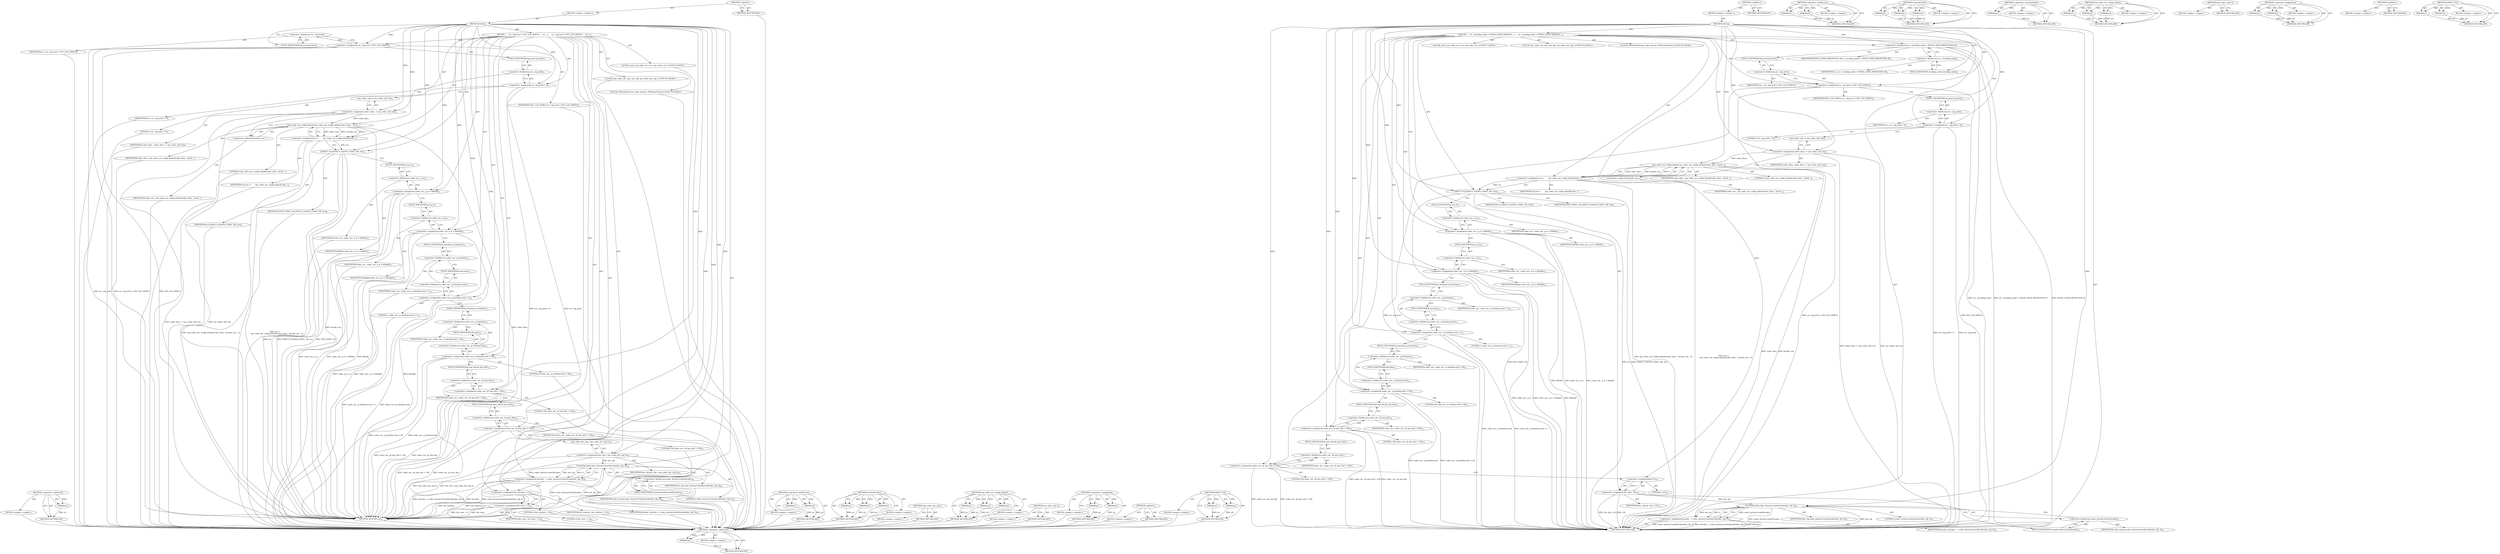 digraph "EXPECT_EQ" {
vulnerable_129 [label=<(METHOD,&lt;operator&gt;.addressOf)>];
vulnerable_130 [label=<(PARAM,p1)>];
vulnerable_131 [label=<(BLOCK,&lt;empty&gt;,&lt;empty&gt;)>];
vulnerable_132 [label=<(METHOD_RETURN,ANY)>];
vulnerable_6 [label=<(METHOD,&lt;global&gt;)<SUB>1</SUB>>];
vulnerable_7 [label=<(BLOCK,&lt;empty&gt;,&lt;empty&gt;)<SUB>1</SUB>>];
vulnerable_8 [label=<(METHOD,SetUp)<SUB>1</SUB>>];
vulnerable_9 [label=<(BLOCK,{
    svc_.encoding_mode = INTER_LAYER_PREDICTI...,{
    svc_.encoding_mode = INTER_LAYER_PREDICTI...)<SUB>1</SUB>>];
vulnerable_10 [label=<(&lt;operator&gt;.assignment,svc_.encoding_mode = INTER_LAYER_PREDICTION_IP)<SUB>2</SUB>>];
vulnerable_11 [label=<(&lt;operator&gt;.fieldAccess,svc_.encoding_mode)<SUB>2</SUB>>];
vulnerable_12 [label=<(IDENTIFIER,svc_,svc_.encoding_mode = INTER_LAYER_PREDICTION_IP)<SUB>2</SUB>>];
vulnerable_13 [label=<(FIELD_IDENTIFIER,encoding_mode,encoding_mode)<SUB>2</SUB>>];
vulnerable_14 [label=<(IDENTIFIER,INTER_LAYER_PREDICTION_IP,svc_.encoding_mode = INTER_LAYER_PREDICTION_IP)<SUB>2</SUB>>];
vulnerable_15 [label=<(&lt;operator&gt;.assignment,svc_.log_level = SVC_LOG_DEBUG)<SUB>3</SUB>>];
vulnerable_16 [label=<(&lt;operator&gt;.fieldAccess,svc_.log_level)<SUB>3</SUB>>];
vulnerable_17 [label=<(IDENTIFIER,svc_,svc_.log_level = SVC_LOG_DEBUG)<SUB>3</SUB>>];
vulnerable_18 [label=<(FIELD_IDENTIFIER,log_level,log_level)<SUB>3</SUB>>];
vulnerable_19 [label=<(IDENTIFIER,SVC_LOG_DEBUG,svc_.log_level = SVC_LOG_DEBUG)<SUB>3</SUB>>];
vulnerable_20 [label=<(&lt;operator&gt;.assignment,svc_.log_print = 0)<SUB>4</SUB>>];
vulnerable_21 [label=<(&lt;operator&gt;.fieldAccess,svc_.log_print)<SUB>4</SUB>>];
vulnerable_22 [label=<(IDENTIFIER,svc_,svc_.log_print = 0)<SUB>4</SUB>>];
vulnerable_23 [label=<(FIELD_IDENTIFIER,log_print,log_print)<SUB>4</SUB>>];
vulnerable_24 [label=<(LITERAL,0,svc_.log_print = 0)<SUB>4</SUB>>];
vulnerable_25 [label=<(&lt;operator&gt;.assignment,codec_iface_ = vpx_codec_vp9_cx())<SUB>6</SUB>>];
vulnerable_26 [label=<(IDENTIFIER,codec_iface_,codec_iface_ = vpx_codec_vp9_cx())<SUB>6</SUB>>];
vulnerable_27 [label=<(vpx_codec_vp9_cx,vpx_codec_vp9_cx())<SUB>6</SUB>>];
vulnerable_28 [label="<(LOCAL,const vpx_codec_err_t res: vpx_codec_err_t)<SUB>7</SUB>>"];
vulnerable_29 [label=<(&lt;operator&gt;.assignment,res =
        vpx_codec_enc_config_default(code...)<SUB>7</SUB>>];
vulnerable_30 [label=<(IDENTIFIER,res,res =
        vpx_codec_enc_config_default(code...)<SUB>7</SUB>>];
vulnerable_31 [label=<(vpx_codec_enc_config_default,vpx_codec_enc_config_default(codec_iface_, &amp;cod...)<SUB>8</SUB>>];
vulnerable_32 [label=<(IDENTIFIER,codec_iface_,vpx_codec_enc_config_default(codec_iface_, &amp;cod...)<SUB>8</SUB>>];
vulnerable_33 [label=<(&lt;operator&gt;.addressOf,&amp;codec_enc_)<SUB>8</SUB>>];
vulnerable_34 [label=<(IDENTIFIER,codec_enc_,vpx_codec_enc_config_default(codec_iface_, &amp;cod...)<SUB>8</SUB>>];
vulnerable_35 [label=<(LITERAL,0,vpx_codec_enc_config_default(codec_iface_, &amp;cod...)<SUB>8</SUB>>];
vulnerable_36 [label=<(EXPECT_EQ,EXPECT_EQ(VPX_CODEC_OK, res))<SUB>9</SUB>>];
vulnerable_37 [label=<(IDENTIFIER,VPX_CODEC_OK,EXPECT_EQ(VPX_CODEC_OK, res))<SUB>9</SUB>>];
vulnerable_38 [label=<(IDENTIFIER,res,EXPECT_EQ(VPX_CODEC_OK, res))<SUB>9</SUB>>];
vulnerable_39 [label=<(&lt;operator&gt;.assignment,codec_enc_.g_w = kWidth)<SUB>11</SUB>>];
vulnerable_40 [label=<(&lt;operator&gt;.fieldAccess,codec_enc_.g_w)<SUB>11</SUB>>];
vulnerable_41 [label=<(IDENTIFIER,codec_enc_,codec_enc_.g_w = kWidth)<SUB>11</SUB>>];
vulnerable_42 [label=<(FIELD_IDENTIFIER,g_w,g_w)<SUB>11</SUB>>];
vulnerable_43 [label=<(IDENTIFIER,kWidth,codec_enc_.g_w = kWidth)<SUB>11</SUB>>];
vulnerable_44 [label=<(&lt;operator&gt;.assignment,codec_enc_.g_h = kHeight)<SUB>12</SUB>>];
vulnerable_45 [label=<(&lt;operator&gt;.fieldAccess,codec_enc_.g_h)<SUB>12</SUB>>];
vulnerable_46 [label=<(IDENTIFIER,codec_enc_,codec_enc_.g_h = kHeight)<SUB>12</SUB>>];
vulnerable_47 [label=<(FIELD_IDENTIFIER,g_h,g_h)<SUB>12</SUB>>];
vulnerable_48 [label=<(IDENTIFIER,kHeight,codec_enc_.g_h = kHeight)<SUB>12</SUB>>];
vulnerable_49 [label=<(&lt;operator&gt;.assignment,codec_enc_.g_timebase.num = 1)<SUB>13</SUB>>];
vulnerable_50 [label=<(&lt;operator&gt;.fieldAccess,codec_enc_.g_timebase.num)<SUB>13</SUB>>];
vulnerable_51 [label=<(&lt;operator&gt;.fieldAccess,codec_enc_.g_timebase)<SUB>13</SUB>>];
vulnerable_52 [label=<(IDENTIFIER,codec_enc_,codec_enc_.g_timebase.num = 1)<SUB>13</SUB>>];
vulnerable_53 [label=<(FIELD_IDENTIFIER,g_timebase,g_timebase)<SUB>13</SUB>>];
vulnerable_54 [label=<(FIELD_IDENTIFIER,num,num)<SUB>13</SUB>>];
vulnerable_55 [label=<(LITERAL,1,codec_enc_.g_timebase.num = 1)<SUB>13</SUB>>];
vulnerable_56 [label=<(&lt;operator&gt;.assignment,codec_enc_.g_timebase.den = 60)<SUB>14</SUB>>];
vulnerable_57 [label=<(&lt;operator&gt;.fieldAccess,codec_enc_.g_timebase.den)<SUB>14</SUB>>];
vulnerable_58 [label=<(&lt;operator&gt;.fieldAccess,codec_enc_.g_timebase)<SUB>14</SUB>>];
vulnerable_59 [label=<(IDENTIFIER,codec_enc_,codec_enc_.g_timebase.den = 60)<SUB>14</SUB>>];
vulnerable_60 [label=<(FIELD_IDENTIFIER,g_timebase,g_timebase)<SUB>14</SUB>>];
vulnerable_61 [label=<(FIELD_IDENTIFIER,den,den)<SUB>14</SUB>>];
vulnerable_62 [label=<(LITERAL,60,codec_enc_.g_timebase.den = 60)<SUB>14</SUB>>];
vulnerable_63 [label=<(&lt;operator&gt;.assignment,codec_enc_.kf_min_dist = 100)<SUB>16</SUB>>];
vulnerable_64 [label=<(&lt;operator&gt;.fieldAccess,codec_enc_.kf_min_dist)<SUB>16</SUB>>];
vulnerable_65 [label=<(IDENTIFIER,codec_enc_,codec_enc_.kf_min_dist = 100)<SUB>16</SUB>>];
vulnerable_66 [label=<(FIELD_IDENTIFIER,kf_min_dist,kf_min_dist)<SUB>16</SUB>>];
vulnerable_67 [label=<(LITERAL,100,codec_enc_.kf_min_dist = 100)<SUB>16</SUB>>];
vulnerable_68 [label=<(&lt;operator&gt;.assignment,codec_enc_.kf_max_dist = 100)<SUB>17</SUB>>];
vulnerable_69 [label=<(&lt;operator&gt;.fieldAccess,codec_enc_.kf_max_dist)<SUB>17</SUB>>];
vulnerable_70 [label=<(IDENTIFIER,codec_enc_,codec_enc_.kf_max_dist = 100)<SUB>17</SUB>>];
vulnerable_71 [label=<(FIELD_IDENTIFIER,kf_max_dist,kf_max_dist)<SUB>17</SUB>>];
vulnerable_72 [label=<(LITERAL,100,codec_enc_.kf_max_dist = 100)<SUB>17</SUB>>];
vulnerable_73 [label="<(LOCAL,vpx_codec_dec_cfg_t dec_cfg: vpx_codec_dec_cfg_t)<SUB>19</SUB>>"];
vulnerable_74 [label=<(&lt;operator&gt;.assignment,dec_cfg = {0})<SUB>19</SUB>>];
vulnerable_75 [label=<(IDENTIFIER,dec_cfg,dec_cfg = {0})<SUB>19</SUB>>];
vulnerable_76 [label=<(&lt;operator&gt;.arrayInitializer,{0})<SUB>19</SUB>>];
vulnerable_77 [label=<(LITERAL,0,{0})<SUB>19</SUB>>];
vulnerable_78 [label="<(LOCAL,VP9CodecFactory codec_factory: VP9CodecFactory)<SUB>20</SUB>>"];
vulnerable_79 [label=<(&lt;operator&gt;.assignment,decoder_ = codec_factory.CreateDecoder(dec_cfg, 0))<SUB>21</SUB>>];
vulnerable_80 [label=<(IDENTIFIER,decoder_,decoder_ = codec_factory.CreateDecoder(dec_cfg, 0))<SUB>21</SUB>>];
vulnerable_81 [label=<(CreateDecoder,codec_factory.CreateDecoder(dec_cfg, 0))<SUB>21</SUB>>];
vulnerable_82 [label=<(&lt;operator&gt;.fieldAccess,codec_factory.CreateDecoder)<SUB>21</SUB>>];
vulnerable_83 [label=<(IDENTIFIER,codec_factory,codec_factory.CreateDecoder(dec_cfg, 0))<SUB>21</SUB>>];
vulnerable_84 [label=<(FIELD_IDENTIFIER,CreateDecoder,CreateDecoder)<SUB>21</SUB>>];
vulnerable_85 [label=<(IDENTIFIER,dec_cfg,codec_factory.CreateDecoder(dec_cfg, 0))<SUB>21</SUB>>];
vulnerable_86 [label=<(LITERAL,0,codec_factory.CreateDecoder(dec_cfg, 0))<SUB>21</SUB>>];
vulnerable_87 [label=<(METHOD_RETURN,void)<SUB>1</SUB>>];
vulnerable_89 [label=<(METHOD_RETURN,ANY)<SUB>1</SUB>>];
vulnerable_115 [label=<(METHOD,&lt;operator&gt;.fieldAccess)>];
vulnerable_116 [label=<(PARAM,p1)>];
vulnerable_117 [label=<(PARAM,p2)>];
vulnerable_118 [label=<(BLOCK,&lt;empty&gt;,&lt;empty&gt;)>];
vulnerable_119 [label=<(METHOD_RETURN,ANY)>];
vulnerable_142 [label=<(METHOD,CreateDecoder)>];
vulnerable_143 [label=<(PARAM,p1)>];
vulnerable_144 [label=<(PARAM,p2)>];
vulnerable_145 [label=<(PARAM,p3)>];
vulnerable_146 [label=<(BLOCK,&lt;empty&gt;,&lt;empty&gt;)>];
vulnerable_147 [label=<(METHOD_RETURN,ANY)>];
vulnerable_138 [label=<(METHOD,&lt;operator&gt;.arrayInitializer)>];
vulnerable_139 [label=<(PARAM,p1)>];
vulnerable_140 [label=<(BLOCK,&lt;empty&gt;,&lt;empty&gt;)>];
vulnerable_141 [label=<(METHOD_RETURN,ANY)>];
vulnerable_123 [label=<(METHOD,vpx_codec_enc_config_default)>];
vulnerable_124 [label=<(PARAM,p1)>];
vulnerable_125 [label=<(PARAM,p2)>];
vulnerable_126 [label=<(PARAM,p3)>];
vulnerable_127 [label=<(BLOCK,&lt;empty&gt;,&lt;empty&gt;)>];
vulnerable_128 [label=<(METHOD_RETURN,ANY)>];
vulnerable_120 [label=<(METHOD,vpx_codec_vp9_cx)>];
vulnerable_121 [label=<(BLOCK,&lt;empty&gt;,&lt;empty&gt;)>];
vulnerable_122 [label=<(METHOD_RETURN,ANY)>];
vulnerable_110 [label=<(METHOD,&lt;operator&gt;.assignment)>];
vulnerable_111 [label=<(PARAM,p1)>];
vulnerable_112 [label=<(PARAM,p2)>];
vulnerable_113 [label=<(BLOCK,&lt;empty&gt;,&lt;empty&gt;)>];
vulnerable_114 [label=<(METHOD_RETURN,ANY)>];
vulnerable_104 [label=<(METHOD,&lt;global&gt;)<SUB>1</SUB>>];
vulnerable_105 [label=<(BLOCK,&lt;empty&gt;,&lt;empty&gt;)>];
vulnerable_106 [label=<(METHOD_RETURN,ANY)>];
vulnerable_133 [label=<(METHOD,EXPECT_EQ)>];
vulnerable_134 [label=<(PARAM,p1)>];
vulnerable_135 [label=<(PARAM,p2)>];
vulnerable_136 [label=<(BLOCK,&lt;empty&gt;,&lt;empty&gt;)>];
vulnerable_137 [label=<(METHOD_RETURN,ANY)>];
fixed_129 [label=<(METHOD,&lt;operator&gt;.addressOf)>];
fixed_130 [label=<(PARAM,p1)>];
fixed_131 [label=<(BLOCK,&lt;empty&gt;,&lt;empty&gt;)>];
fixed_132 [label=<(METHOD_RETURN,ANY)>];
fixed_6 [label=<(METHOD,&lt;global&gt;)<SUB>1</SUB>>];
fixed_7 [label=<(BLOCK,&lt;empty&gt;,&lt;empty&gt;)<SUB>1</SUB>>];
fixed_8 [label=<(METHOD,SetUp)<SUB>1</SUB>>];
fixed_9 [label=<(BLOCK,{
     svc_.log_level = SVC_LOG_DEBUG;
     svc...,{
     svc_.log_level = SVC_LOG_DEBUG;
     svc...)<SUB>1</SUB>>];
fixed_10 [label=<(&lt;operator&gt;.assignment,svc_.log_level = SVC_LOG_DEBUG)<SUB>2</SUB>>];
fixed_11 [label=<(&lt;operator&gt;.fieldAccess,svc_.log_level)<SUB>2</SUB>>];
fixed_12 [label=<(IDENTIFIER,svc_,svc_.log_level = SVC_LOG_DEBUG)<SUB>2</SUB>>];
fixed_13 [label=<(FIELD_IDENTIFIER,log_level,log_level)<SUB>2</SUB>>];
fixed_14 [label=<(IDENTIFIER,SVC_LOG_DEBUG,svc_.log_level = SVC_LOG_DEBUG)<SUB>2</SUB>>];
fixed_15 [label=<(&lt;operator&gt;.assignment,svc_.log_print = 0)<SUB>3</SUB>>];
fixed_16 [label=<(&lt;operator&gt;.fieldAccess,svc_.log_print)<SUB>3</SUB>>];
fixed_17 [label=<(IDENTIFIER,svc_,svc_.log_print = 0)<SUB>3</SUB>>];
fixed_18 [label=<(FIELD_IDENTIFIER,log_print,log_print)<SUB>3</SUB>>];
fixed_19 [label=<(LITERAL,0,svc_.log_print = 0)<SUB>3</SUB>>];
fixed_20 [label=<(&lt;operator&gt;.assignment,codec_iface_ = vpx_codec_vp9_cx())<SUB>5</SUB>>];
fixed_21 [label=<(IDENTIFIER,codec_iface_,codec_iface_ = vpx_codec_vp9_cx())<SUB>5</SUB>>];
fixed_22 [label=<(vpx_codec_vp9_cx,vpx_codec_vp9_cx())<SUB>5</SUB>>];
fixed_23 [label="<(LOCAL,const vpx_codec_err_t res: vpx_codec_err_t)<SUB>6</SUB>>"];
fixed_24 [label=<(&lt;operator&gt;.assignment,res =
        vpx_codec_enc_config_default(code...)<SUB>6</SUB>>];
fixed_25 [label=<(IDENTIFIER,res,res =
        vpx_codec_enc_config_default(code...)<SUB>6</SUB>>];
fixed_26 [label=<(vpx_codec_enc_config_default,vpx_codec_enc_config_default(codec_iface_, &amp;cod...)<SUB>7</SUB>>];
fixed_27 [label=<(IDENTIFIER,codec_iface_,vpx_codec_enc_config_default(codec_iface_, &amp;cod...)<SUB>7</SUB>>];
fixed_28 [label=<(&lt;operator&gt;.addressOf,&amp;codec_enc_)<SUB>7</SUB>>];
fixed_29 [label=<(IDENTIFIER,codec_enc_,vpx_codec_enc_config_default(codec_iface_, &amp;cod...)<SUB>7</SUB>>];
fixed_30 [label=<(LITERAL,0,vpx_codec_enc_config_default(codec_iface_, &amp;cod...)<SUB>7</SUB>>];
fixed_31 [label=<(EXPECT_EQ,EXPECT_EQ(VPX_CODEC_OK, res))<SUB>8</SUB>>];
fixed_32 [label=<(IDENTIFIER,VPX_CODEC_OK,EXPECT_EQ(VPX_CODEC_OK, res))<SUB>8</SUB>>];
fixed_33 [label=<(IDENTIFIER,res,EXPECT_EQ(VPX_CODEC_OK, res))<SUB>8</SUB>>];
fixed_34 [label=<(&lt;operator&gt;.assignment,codec_enc_.g_w = kWidth)<SUB>10</SUB>>];
fixed_35 [label=<(&lt;operator&gt;.fieldAccess,codec_enc_.g_w)<SUB>10</SUB>>];
fixed_36 [label=<(IDENTIFIER,codec_enc_,codec_enc_.g_w = kWidth)<SUB>10</SUB>>];
fixed_37 [label=<(FIELD_IDENTIFIER,g_w,g_w)<SUB>10</SUB>>];
fixed_38 [label=<(IDENTIFIER,kWidth,codec_enc_.g_w = kWidth)<SUB>10</SUB>>];
fixed_39 [label=<(&lt;operator&gt;.assignment,codec_enc_.g_h = kHeight)<SUB>11</SUB>>];
fixed_40 [label=<(&lt;operator&gt;.fieldAccess,codec_enc_.g_h)<SUB>11</SUB>>];
fixed_41 [label=<(IDENTIFIER,codec_enc_,codec_enc_.g_h = kHeight)<SUB>11</SUB>>];
fixed_42 [label=<(FIELD_IDENTIFIER,g_h,g_h)<SUB>11</SUB>>];
fixed_43 [label=<(IDENTIFIER,kHeight,codec_enc_.g_h = kHeight)<SUB>11</SUB>>];
fixed_44 [label=<(&lt;operator&gt;.assignment,codec_enc_.g_timebase.num = 1)<SUB>12</SUB>>];
fixed_45 [label=<(&lt;operator&gt;.fieldAccess,codec_enc_.g_timebase.num)<SUB>12</SUB>>];
fixed_46 [label=<(&lt;operator&gt;.fieldAccess,codec_enc_.g_timebase)<SUB>12</SUB>>];
fixed_47 [label=<(IDENTIFIER,codec_enc_,codec_enc_.g_timebase.num = 1)<SUB>12</SUB>>];
fixed_48 [label=<(FIELD_IDENTIFIER,g_timebase,g_timebase)<SUB>12</SUB>>];
fixed_49 [label=<(FIELD_IDENTIFIER,num,num)<SUB>12</SUB>>];
fixed_50 [label=<(LITERAL,1,codec_enc_.g_timebase.num = 1)<SUB>12</SUB>>];
fixed_51 [label=<(&lt;operator&gt;.assignment,codec_enc_.g_timebase.den = 60)<SUB>13</SUB>>];
fixed_52 [label=<(&lt;operator&gt;.fieldAccess,codec_enc_.g_timebase.den)<SUB>13</SUB>>];
fixed_53 [label=<(&lt;operator&gt;.fieldAccess,codec_enc_.g_timebase)<SUB>13</SUB>>];
fixed_54 [label=<(IDENTIFIER,codec_enc_,codec_enc_.g_timebase.den = 60)<SUB>13</SUB>>];
fixed_55 [label=<(FIELD_IDENTIFIER,g_timebase,g_timebase)<SUB>13</SUB>>];
fixed_56 [label=<(FIELD_IDENTIFIER,den,den)<SUB>13</SUB>>];
fixed_57 [label=<(LITERAL,60,codec_enc_.g_timebase.den = 60)<SUB>13</SUB>>];
fixed_58 [label=<(&lt;operator&gt;.assignment,codec_enc_.kf_min_dist = 100)<SUB>15</SUB>>];
fixed_59 [label=<(&lt;operator&gt;.fieldAccess,codec_enc_.kf_min_dist)<SUB>15</SUB>>];
fixed_60 [label=<(IDENTIFIER,codec_enc_,codec_enc_.kf_min_dist = 100)<SUB>15</SUB>>];
fixed_61 [label=<(FIELD_IDENTIFIER,kf_min_dist,kf_min_dist)<SUB>15</SUB>>];
fixed_62 [label=<(LITERAL,100,codec_enc_.kf_min_dist = 100)<SUB>15</SUB>>];
fixed_63 [label=<(&lt;operator&gt;.assignment,codec_enc_.kf_max_dist = 100)<SUB>16</SUB>>];
fixed_64 [label=<(&lt;operator&gt;.fieldAccess,codec_enc_.kf_max_dist)<SUB>16</SUB>>];
fixed_65 [label=<(IDENTIFIER,codec_enc_,codec_enc_.kf_max_dist = 100)<SUB>16</SUB>>];
fixed_66 [label=<(FIELD_IDENTIFIER,kf_max_dist,kf_max_dist)<SUB>16</SUB>>];
fixed_67 [label=<(LITERAL,100,codec_enc_.kf_max_dist = 100)<SUB>16</SUB>>];
fixed_68 [label="<(LOCAL,vpx_codec_dec_cfg_t dec_cfg: vpx_codec_dec_cfg_t)<SUB>18</SUB>>"];
fixed_69 [label=<(&lt;operator&gt;.assignment,dec_cfg = vpx_codec_dec_cfg_t())<SUB>18</SUB>>];
fixed_70 [label=<(IDENTIFIER,dec_cfg,dec_cfg = vpx_codec_dec_cfg_t())<SUB>18</SUB>>];
fixed_71 [label=<(vpx_codec_dec_cfg_t,vpx_codec_dec_cfg_t())<SUB>18</SUB>>];
fixed_72 [label="<(LOCAL,VP9CodecFactory codec_factory: VP9CodecFactory)<SUB>19</SUB>>"];
fixed_73 [label=<(&lt;operator&gt;.assignment,decoder_ = codec_factory.CreateDecoder(dec_cfg, 0))<SUB>20</SUB>>];
fixed_74 [label=<(IDENTIFIER,decoder_,decoder_ = codec_factory.CreateDecoder(dec_cfg, 0))<SUB>20</SUB>>];
fixed_75 [label=<(CreateDecoder,codec_factory.CreateDecoder(dec_cfg, 0))<SUB>20</SUB>>];
fixed_76 [label=<(&lt;operator&gt;.fieldAccess,codec_factory.CreateDecoder)<SUB>20</SUB>>];
fixed_77 [label=<(IDENTIFIER,codec_factory,codec_factory.CreateDecoder(dec_cfg, 0))<SUB>20</SUB>>];
fixed_78 [label=<(FIELD_IDENTIFIER,CreateDecoder,CreateDecoder)<SUB>20</SUB>>];
fixed_79 [label=<(IDENTIFIER,dec_cfg,codec_factory.CreateDecoder(dec_cfg, 0))<SUB>20</SUB>>];
fixed_80 [label=<(LITERAL,0,codec_factory.CreateDecoder(dec_cfg, 0))<SUB>20</SUB>>];
fixed_81 [label=<(&lt;operator&gt;.assignment,tile_columns_ = 0)<SUB>22</SUB>>];
fixed_82 [label=<(IDENTIFIER,tile_columns_,tile_columns_ = 0)<SUB>22</SUB>>];
fixed_83 [label=<(LITERAL,0,tile_columns_ = 0)<SUB>22</SUB>>];
fixed_84 [label=<(&lt;operator&gt;.assignment,tile_rows_ = 0)<SUB>23</SUB>>];
fixed_85 [label=<(IDENTIFIER,tile_rows_,tile_rows_ = 0)<SUB>23</SUB>>];
fixed_86 [label=<(LITERAL,0,tile_rows_ = 0)<SUB>23</SUB>>];
fixed_87 [label=<(METHOD_RETURN,void)<SUB>1</SUB>>];
fixed_89 [label=<(METHOD_RETURN,ANY)<SUB>1</SUB>>];
fixed_115 [label=<(METHOD,&lt;operator&gt;.fieldAccess)>];
fixed_116 [label=<(PARAM,p1)>];
fixed_117 [label=<(PARAM,p2)>];
fixed_118 [label=<(BLOCK,&lt;empty&gt;,&lt;empty&gt;)>];
fixed_119 [label=<(METHOD_RETURN,ANY)>];
fixed_141 [label=<(METHOD,CreateDecoder)>];
fixed_142 [label=<(PARAM,p1)>];
fixed_143 [label=<(PARAM,p2)>];
fixed_144 [label=<(PARAM,p3)>];
fixed_145 [label=<(BLOCK,&lt;empty&gt;,&lt;empty&gt;)>];
fixed_146 [label=<(METHOD_RETURN,ANY)>];
fixed_138 [label=<(METHOD,vpx_codec_dec_cfg_t)>];
fixed_139 [label=<(BLOCK,&lt;empty&gt;,&lt;empty&gt;)>];
fixed_140 [label=<(METHOD_RETURN,ANY)>];
fixed_123 [label=<(METHOD,vpx_codec_enc_config_default)>];
fixed_124 [label=<(PARAM,p1)>];
fixed_125 [label=<(PARAM,p2)>];
fixed_126 [label=<(PARAM,p3)>];
fixed_127 [label=<(BLOCK,&lt;empty&gt;,&lt;empty&gt;)>];
fixed_128 [label=<(METHOD_RETURN,ANY)>];
fixed_120 [label=<(METHOD,vpx_codec_vp9_cx)>];
fixed_121 [label=<(BLOCK,&lt;empty&gt;,&lt;empty&gt;)>];
fixed_122 [label=<(METHOD_RETURN,ANY)>];
fixed_110 [label=<(METHOD,&lt;operator&gt;.assignment)>];
fixed_111 [label=<(PARAM,p1)>];
fixed_112 [label=<(PARAM,p2)>];
fixed_113 [label=<(BLOCK,&lt;empty&gt;,&lt;empty&gt;)>];
fixed_114 [label=<(METHOD_RETURN,ANY)>];
fixed_104 [label=<(METHOD,&lt;global&gt;)<SUB>1</SUB>>];
fixed_105 [label=<(BLOCK,&lt;empty&gt;,&lt;empty&gt;)>];
fixed_106 [label=<(METHOD_RETURN,ANY)>];
fixed_133 [label=<(METHOD,EXPECT_EQ)>];
fixed_134 [label=<(PARAM,p1)>];
fixed_135 [label=<(PARAM,p2)>];
fixed_136 [label=<(BLOCK,&lt;empty&gt;,&lt;empty&gt;)>];
fixed_137 [label=<(METHOD_RETURN,ANY)>];
vulnerable_129 -> vulnerable_130  [key=0, label="AST: "];
vulnerable_129 -> vulnerable_130  [key=1, label="DDG: "];
vulnerable_129 -> vulnerable_131  [key=0, label="AST: "];
vulnerable_129 -> vulnerable_132  [key=0, label="AST: "];
vulnerable_129 -> vulnerable_132  [key=1, label="CFG: "];
vulnerable_130 -> vulnerable_132  [key=0, label="DDG: p1"];
vulnerable_6 -> vulnerable_7  [key=0, label="AST: "];
vulnerable_6 -> vulnerable_89  [key=0, label="AST: "];
vulnerable_6 -> vulnerable_89  [key=1, label="CFG: "];
vulnerable_7 -> vulnerable_8  [key=0, label="AST: "];
vulnerable_8 -> vulnerable_9  [key=0, label="AST: "];
vulnerable_8 -> vulnerable_87  [key=0, label="AST: "];
vulnerable_8 -> vulnerable_13  [key=0, label="CFG: "];
vulnerable_8 -> vulnerable_10  [key=0, label="DDG: "];
vulnerable_8 -> vulnerable_15  [key=0, label="DDG: "];
vulnerable_8 -> vulnerable_20  [key=0, label="DDG: "];
vulnerable_8 -> vulnerable_25  [key=0, label="DDG: "];
vulnerable_8 -> vulnerable_39  [key=0, label="DDG: "];
vulnerable_8 -> vulnerable_44  [key=0, label="DDG: "];
vulnerable_8 -> vulnerable_49  [key=0, label="DDG: "];
vulnerable_8 -> vulnerable_56  [key=0, label="DDG: "];
vulnerable_8 -> vulnerable_63  [key=0, label="DDG: "];
vulnerable_8 -> vulnerable_68  [key=0, label="DDG: "];
vulnerable_8 -> vulnerable_36  [key=0, label="DDG: "];
vulnerable_8 -> vulnerable_31  [key=0, label="DDG: "];
vulnerable_8 -> vulnerable_76  [key=0, label="DDG: "];
vulnerable_8 -> vulnerable_81  [key=0, label="DDG: "];
vulnerable_9 -> vulnerable_10  [key=0, label="AST: "];
vulnerable_9 -> vulnerable_15  [key=0, label="AST: "];
vulnerable_9 -> vulnerable_20  [key=0, label="AST: "];
vulnerable_9 -> vulnerable_25  [key=0, label="AST: "];
vulnerable_9 -> vulnerable_28  [key=0, label="AST: "];
vulnerable_9 -> vulnerable_29  [key=0, label="AST: "];
vulnerable_9 -> vulnerable_36  [key=0, label="AST: "];
vulnerable_9 -> vulnerable_39  [key=0, label="AST: "];
vulnerable_9 -> vulnerable_44  [key=0, label="AST: "];
vulnerable_9 -> vulnerable_49  [key=0, label="AST: "];
vulnerable_9 -> vulnerable_56  [key=0, label="AST: "];
vulnerable_9 -> vulnerable_63  [key=0, label="AST: "];
vulnerable_9 -> vulnerable_68  [key=0, label="AST: "];
vulnerable_9 -> vulnerable_73  [key=0, label="AST: "];
vulnerable_9 -> vulnerable_74  [key=0, label="AST: "];
vulnerable_9 -> vulnerable_78  [key=0, label="AST: "];
vulnerable_9 -> vulnerable_79  [key=0, label="AST: "];
vulnerable_10 -> vulnerable_11  [key=0, label="AST: "];
vulnerable_10 -> vulnerable_14  [key=0, label="AST: "];
vulnerable_10 -> vulnerable_18  [key=0, label="CFG: "];
vulnerable_10 -> vulnerable_87  [key=0, label="DDG: svc_.encoding_mode"];
vulnerable_10 -> vulnerable_87  [key=1, label="DDG: svc_.encoding_mode = INTER_LAYER_PREDICTION_IP"];
vulnerable_10 -> vulnerable_87  [key=2, label="DDG: INTER_LAYER_PREDICTION_IP"];
vulnerable_11 -> vulnerable_12  [key=0, label="AST: "];
vulnerable_11 -> vulnerable_13  [key=0, label="AST: "];
vulnerable_11 -> vulnerable_10  [key=0, label="CFG: "];
vulnerable_13 -> vulnerable_11  [key=0, label="CFG: "];
vulnerable_15 -> vulnerable_16  [key=0, label="AST: "];
vulnerable_15 -> vulnerable_19  [key=0, label="AST: "];
vulnerable_15 -> vulnerable_23  [key=0, label="CFG: "];
vulnerable_15 -> vulnerable_87  [key=0, label="DDG: svc_.log_level"];
vulnerable_15 -> vulnerable_87  [key=1, label="DDG: svc_.log_level = SVC_LOG_DEBUG"];
vulnerable_15 -> vulnerable_87  [key=2, label="DDG: SVC_LOG_DEBUG"];
vulnerable_16 -> vulnerable_17  [key=0, label="AST: "];
vulnerable_16 -> vulnerable_18  [key=0, label="AST: "];
vulnerable_16 -> vulnerable_15  [key=0, label="CFG: "];
vulnerable_18 -> vulnerable_16  [key=0, label="CFG: "];
vulnerable_20 -> vulnerable_21  [key=0, label="AST: "];
vulnerable_20 -> vulnerable_24  [key=0, label="AST: "];
vulnerable_20 -> vulnerable_27  [key=0, label="CFG: "];
vulnerable_20 -> vulnerable_87  [key=0, label="DDG: svc_.log_print"];
vulnerable_20 -> vulnerable_87  [key=1, label="DDG: svc_.log_print = 0"];
vulnerable_21 -> vulnerable_22  [key=0, label="AST: "];
vulnerable_21 -> vulnerable_23  [key=0, label="AST: "];
vulnerable_21 -> vulnerable_20  [key=0, label="CFG: "];
vulnerable_23 -> vulnerable_21  [key=0, label="CFG: "];
vulnerable_25 -> vulnerable_26  [key=0, label="AST: "];
vulnerable_25 -> vulnerable_27  [key=0, label="AST: "];
vulnerable_25 -> vulnerable_33  [key=0, label="CFG: "];
vulnerable_25 -> vulnerable_87  [key=0, label="DDG: vpx_codec_vp9_cx()"];
vulnerable_25 -> vulnerable_87  [key=1, label="DDG: codec_iface_ = vpx_codec_vp9_cx()"];
vulnerable_25 -> vulnerable_31  [key=0, label="DDG: codec_iface_"];
vulnerable_27 -> vulnerable_25  [key=0, label="CFG: "];
vulnerable_29 -> vulnerable_30  [key=0, label="AST: "];
vulnerable_29 -> vulnerable_31  [key=0, label="AST: "];
vulnerable_29 -> vulnerable_36  [key=0, label="CFG: "];
vulnerable_29 -> vulnerable_36  [key=1, label="DDG: res"];
vulnerable_29 -> vulnerable_87  [key=0, label="DDG: vpx_codec_enc_config_default(codec_iface_, &amp;codec_enc_, 0)"];
vulnerable_29 -> vulnerable_87  [key=1, label="DDG: res =
        vpx_codec_enc_config_default(codec_iface_, &amp;codec_enc_, 0)"];
vulnerable_31 -> vulnerable_32  [key=0, label="AST: "];
vulnerable_31 -> vulnerable_33  [key=0, label="AST: "];
vulnerable_31 -> vulnerable_35  [key=0, label="AST: "];
vulnerable_31 -> vulnerable_29  [key=0, label="CFG: "];
vulnerable_31 -> vulnerable_29  [key=1, label="DDG: codec_iface_"];
vulnerable_31 -> vulnerable_29  [key=2, label="DDG: &amp;codec_enc_"];
vulnerable_31 -> vulnerable_29  [key=3, label="DDG: 0"];
vulnerable_31 -> vulnerable_87  [key=0, label="DDG: codec_iface_"];
vulnerable_31 -> vulnerable_87  [key=1, label="DDG: &amp;codec_enc_"];
vulnerable_33 -> vulnerable_34  [key=0, label="AST: "];
vulnerable_33 -> vulnerable_31  [key=0, label="CFG: "];
vulnerable_36 -> vulnerable_37  [key=0, label="AST: "];
vulnerable_36 -> vulnerable_38  [key=0, label="AST: "];
vulnerable_36 -> vulnerable_42  [key=0, label="CFG: "];
vulnerable_36 -> vulnerable_87  [key=0, label="DDG: res"];
vulnerable_36 -> vulnerable_87  [key=1, label="DDG: EXPECT_EQ(VPX_CODEC_OK, res)"];
vulnerable_36 -> vulnerable_87  [key=2, label="DDG: VPX_CODEC_OK"];
vulnerable_39 -> vulnerable_40  [key=0, label="AST: "];
vulnerable_39 -> vulnerable_43  [key=0, label="AST: "];
vulnerable_39 -> vulnerable_47  [key=0, label="CFG: "];
vulnerable_39 -> vulnerable_87  [key=0, label="DDG: codec_enc_.g_w"];
vulnerable_39 -> vulnerable_87  [key=1, label="DDG: codec_enc_.g_w = kWidth"];
vulnerable_39 -> vulnerable_87  [key=2, label="DDG: kWidth"];
vulnerable_40 -> vulnerable_41  [key=0, label="AST: "];
vulnerable_40 -> vulnerable_42  [key=0, label="AST: "];
vulnerable_40 -> vulnerable_39  [key=0, label="CFG: "];
vulnerable_42 -> vulnerable_40  [key=0, label="CFG: "];
vulnerable_44 -> vulnerable_45  [key=0, label="AST: "];
vulnerable_44 -> vulnerable_48  [key=0, label="AST: "];
vulnerable_44 -> vulnerable_53  [key=0, label="CFG: "];
vulnerable_44 -> vulnerable_87  [key=0, label="DDG: codec_enc_.g_h"];
vulnerable_44 -> vulnerable_87  [key=1, label="DDG: codec_enc_.g_h = kHeight"];
vulnerable_44 -> vulnerable_87  [key=2, label="DDG: kHeight"];
vulnerable_45 -> vulnerable_46  [key=0, label="AST: "];
vulnerable_45 -> vulnerable_47  [key=0, label="AST: "];
vulnerable_45 -> vulnerable_44  [key=0, label="CFG: "];
vulnerable_47 -> vulnerable_45  [key=0, label="CFG: "];
vulnerable_49 -> vulnerable_50  [key=0, label="AST: "];
vulnerable_49 -> vulnerable_55  [key=0, label="AST: "];
vulnerable_49 -> vulnerable_60  [key=0, label="CFG: "];
vulnerable_49 -> vulnerable_87  [key=0, label="DDG: codec_enc_.g_timebase.num"];
vulnerable_49 -> vulnerable_87  [key=1, label="DDG: codec_enc_.g_timebase.num = 1"];
vulnerable_50 -> vulnerable_51  [key=0, label="AST: "];
vulnerable_50 -> vulnerable_54  [key=0, label="AST: "];
vulnerable_50 -> vulnerable_49  [key=0, label="CFG: "];
vulnerable_51 -> vulnerable_52  [key=0, label="AST: "];
vulnerable_51 -> vulnerable_53  [key=0, label="AST: "];
vulnerable_51 -> vulnerable_54  [key=0, label="CFG: "];
vulnerable_53 -> vulnerable_51  [key=0, label="CFG: "];
vulnerable_54 -> vulnerable_50  [key=0, label="CFG: "];
vulnerable_56 -> vulnerable_57  [key=0, label="AST: "];
vulnerable_56 -> vulnerable_62  [key=0, label="AST: "];
vulnerable_56 -> vulnerable_66  [key=0, label="CFG: "];
vulnerable_56 -> vulnerable_87  [key=0, label="DDG: codec_enc_.g_timebase.den"];
vulnerable_56 -> vulnerable_87  [key=1, label="DDG: codec_enc_.g_timebase.den = 60"];
vulnerable_57 -> vulnerable_58  [key=0, label="AST: "];
vulnerable_57 -> vulnerable_61  [key=0, label="AST: "];
vulnerable_57 -> vulnerable_56  [key=0, label="CFG: "];
vulnerable_58 -> vulnerable_59  [key=0, label="AST: "];
vulnerable_58 -> vulnerable_60  [key=0, label="AST: "];
vulnerable_58 -> vulnerable_61  [key=0, label="CFG: "];
vulnerable_60 -> vulnerable_58  [key=0, label="CFG: "];
vulnerable_61 -> vulnerable_57  [key=0, label="CFG: "];
vulnerable_63 -> vulnerable_64  [key=0, label="AST: "];
vulnerable_63 -> vulnerable_67  [key=0, label="AST: "];
vulnerable_63 -> vulnerable_71  [key=0, label="CFG: "];
vulnerable_63 -> vulnerable_87  [key=0, label="DDG: codec_enc_.kf_min_dist"];
vulnerable_63 -> vulnerable_87  [key=1, label="DDG: codec_enc_.kf_min_dist = 100"];
vulnerable_64 -> vulnerable_65  [key=0, label="AST: "];
vulnerable_64 -> vulnerable_66  [key=0, label="AST: "];
vulnerable_64 -> vulnerable_63  [key=0, label="CFG: "];
vulnerable_66 -> vulnerable_64  [key=0, label="CFG: "];
vulnerable_68 -> vulnerable_69  [key=0, label="AST: "];
vulnerable_68 -> vulnerable_72  [key=0, label="AST: "];
vulnerable_68 -> vulnerable_76  [key=0, label="CFG: "];
vulnerable_68 -> vulnerable_87  [key=0, label="DDG: codec_enc_.kf_max_dist"];
vulnerable_68 -> vulnerable_87  [key=1, label="DDG: codec_enc_.kf_max_dist = 100"];
vulnerable_69 -> vulnerable_70  [key=0, label="AST: "];
vulnerable_69 -> vulnerable_71  [key=0, label="AST: "];
vulnerable_69 -> vulnerable_68  [key=0, label="CFG: "];
vulnerable_71 -> vulnerable_69  [key=0, label="CFG: "];
vulnerable_74 -> vulnerable_75  [key=0, label="AST: "];
vulnerable_74 -> vulnerable_76  [key=0, label="AST: "];
vulnerable_74 -> vulnerable_84  [key=0, label="CFG: "];
vulnerable_74 -> vulnerable_87  [key=0, label="DDG: {0}"];
vulnerable_74 -> vulnerable_87  [key=1, label="DDG: dec_cfg = {0}"];
vulnerable_74 -> vulnerable_81  [key=0, label="DDG: dec_cfg"];
vulnerable_76 -> vulnerable_77  [key=0, label="AST: "];
vulnerable_76 -> vulnerable_74  [key=0, label="CFG: "];
vulnerable_76 -> vulnerable_74  [key=1, label="DDG: 0"];
vulnerable_79 -> vulnerable_80  [key=0, label="AST: "];
vulnerable_79 -> vulnerable_81  [key=0, label="AST: "];
vulnerable_79 -> vulnerable_87  [key=0, label="CFG: "];
vulnerable_79 -> vulnerable_87  [key=1, label="DDG: codec_factory.CreateDecoder(dec_cfg, 0)"];
vulnerable_79 -> vulnerable_87  [key=2, label="DDG: decoder_ = codec_factory.CreateDecoder(dec_cfg, 0)"];
vulnerable_79 -> vulnerable_87  [key=3, label="DDG: decoder_"];
vulnerable_81 -> vulnerable_82  [key=0, label="AST: "];
vulnerable_81 -> vulnerable_85  [key=0, label="AST: "];
vulnerable_81 -> vulnerable_86  [key=0, label="AST: "];
vulnerable_81 -> vulnerable_79  [key=0, label="CFG: "];
vulnerable_81 -> vulnerable_79  [key=1, label="DDG: codec_factory.CreateDecoder"];
vulnerable_81 -> vulnerable_79  [key=2, label="DDG: dec_cfg"];
vulnerable_81 -> vulnerable_79  [key=3, label="DDG: 0"];
vulnerable_81 -> vulnerable_87  [key=0, label="DDG: codec_factory.CreateDecoder"];
vulnerable_81 -> vulnerable_87  [key=1, label="DDG: dec_cfg"];
vulnerable_82 -> vulnerable_83  [key=0, label="AST: "];
vulnerable_82 -> vulnerable_84  [key=0, label="AST: "];
vulnerable_82 -> vulnerable_81  [key=0, label="CFG: "];
vulnerable_84 -> vulnerable_82  [key=0, label="CFG: "];
vulnerable_115 -> vulnerable_116  [key=0, label="AST: "];
vulnerable_115 -> vulnerable_116  [key=1, label="DDG: "];
vulnerable_115 -> vulnerable_118  [key=0, label="AST: "];
vulnerable_115 -> vulnerable_117  [key=0, label="AST: "];
vulnerable_115 -> vulnerable_117  [key=1, label="DDG: "];
vulnerable_115 -> vulnerable_119  [key=0, label="AST: "];
vulnerable_115 -> vulnerable_119  [key=1, label="CFG: "];
vulnerable_116 -> vulnerable_119  [key=0, label="DDG: p1"];
vulnerable_117 -> vulnerable_119  [key=0, label="DDG: p2"];
vulnerable_142 -> vulnerable_143  [key=0, label="AST: "];
vulnerable_142 -> vulnerable_143  [key=1, label="DDG: "];
vulnerable_142 -> vulnerable_146  [key=0, label="AST: "];
vulnerable_142 -> vulnerable_144  [key=0, label="AST: "];
vulnerable_142 -> vulnerable_144  [key=1, label="DDG: "];
vulnerable_142 -> vulnerable_147  [key=0, label="AST: "];
vulnerable_142 -> vulnerable_147  [key=1, label="CFG: "];
vulnerable_142 -> vulnerable_145  [key=0, label="AST: "];
vulnerable_142 -> vulnerable_145  [key=1, label="DDG: "];
vulnerable_143 -> vulnerable_147  [key=0, label="DDG: p1"];
vulnerable_144 -> vulnerable_147  [key=0, label="DDG: p2"];
vulnerable_145 -> vulnerable_147  [key=0, label="DDG: p3"];
vulnerable_138 -> vulnerable_139  [key=0, label="AST: "];
vulnerable_138 -> vulnerable_139  [key=1, label="DDG: "];
vulnerable_138 -> vulnerable_140  [key=0, label="AST: "];
vulnerable_138 -> vulnerable_141  [key=0, label="AST: "];
vulnerable_138 -> vulnerable_141  [key=1, label="CFG: "];
vulnerable_139 -> vulnerable_141  [key=0, label="DDG: p1"];
vulnerable_123 -> vulnerable_124  [key=0, label="AST: "];
vulnerable_123 -> vulnerable_124  [key=1, label="DDG: "];
vulnerable_123 -> vulnerable_127  [key=0, label="AST: "];
vulnerable_123 -> vulnerable_125  [key=0, label="AST: "];
vulnerable_123 -> vulnerable_125  [key=1, label="DDG: "];
vulnerable_123 -> vulnerable_128  [key=0, label="AST: "];
vulnerable_123 -> vulnerable_128  [key=1, label="CFG: "];
vulnerable_123 -> vulnerable_126  [key=0, label="AST: "];
vulnerable_123 -> vulnerable_126  [key=1, label="DDG: "];
vulnerable_124 -> vulnerable_128  [key=0, label="DDG: p1"];
vulnerable_125 -> vulnerable_128  [key=0, label="DDG: p2"];
vulnerable_126 -> vulnerable_128  [key=0, label="DDG: p3"];
vulnerable_120 -> vulnerable_121  [key=0, label="AST: "];
vulnerable_120 -> vulnerable_122  [key=0, label="AST: "];
vulnerable_120 -> vulnerable_122  [key=1, label="CFG: "];
vulnerable_110 -> vulnerable_111  [key=0, label="AST: "];
vulnerable_110 -> vulnerable_111  [key=1, label="DDG: "];
vulnerable_110 -> vulnerable_113  [key=0, label="AST: "];
vulnerable_110 -> vulnerable_112  [key=0, label="AST: "];
vulnerable_110 -> vulnerable_112  [key=1, label="DDG: "];
vulnerable_110 -> vulnerable_114  [key=0, label="AST: "];
vulnerable_110 -> vulnerable_114  [key=1, label="CFG: "];
vulnerable_111 -> vulnerable_114  [key=0, label="DDG: p1"];
vulnerable_112 -> vulnerable_114  [key=0, label="DDG: p2"];
vulnerable_104 -> vulnerable_105  [key=0, label="AST: "];
vulnerable_104 -> vulnerable_106  [key=0, label="AST: "];
vulnerable_104 -> vulnerable_106  [key=1, label="CFG: "];
vulnerable_133 -> vulnerable_134  [key=0, label="AST: "];
vulnerable_133 -> vulnerable_134  [key=1, label="DDG: "];
vulnerable_133 -> vulnerable_136  [key=0, label="AST: "];
vulnerable_133 -> vulnerable_135  [key=0, label="AST: "];
vulnerable_133 -> vulnerable_135  [key=1, label="DDG: "];
vulnerable_133 -> vulnerable_137  [key=0, label="AST: "];
vulnerable_133 -> vulnerable_137  [key=1, label="CFG: "];
vulnerable_134 -> vulnerable_137  [key=0, label="DDG: p1"];
vulnerable_135 -> vulnerable_137  [key=0, label="DDG: p2"];
fixed_129 -> fixed_130  [key=0, label="AST: "];
fixed_129 -> fixed_130  [key=1, label="DDG: "];
fixed_129 -> fixed_131  [key=0, label="AST: "];
fixed_129 -> fixed_132  [key=0, label="AST: "];
fixed_129 -> fixed_132  [key=1, label="CFG: "];
fixed_130 -> fixed_132  [key=0, label="DDG: p1"];
fixed_131 -> vulnerable_129  [key=0];
fixed_132 -> vulnerable_129  [key=0];
fixed_6 -> fixed_7  [key=0, label="AST: "];
fixed_6 -> fixed_89  [key=0, label="AST: "];
fixed_6 -> fixed_89  [key=1, label="CFG: "];
fixed_7 -> fixed_8  [key=0, label="AST: "];
fixed_8 -> fixed_9  [key=0, label="AST: "];
fixed_8 -> fixed_87  [key=0, label="AST: "];
fixed_8 -> fixed_13  [key=0, label="CFG: "];
fixed_8 -> fixed_10  [key=0, label="DDG: "];
fixed_8 -> fixed_15  [key=0, label="DDG: "];
fixed_8 -> fixed_20  [key=0, label="DDG: "];
fixed_8 -> fixed_34  [key=0, label="DDG: "];
fixed_8 -> fixed_39  [key=0, label="DDG: "];
fixed_8 -> fixed_44  [key=0, label="DDG: "];
fixed_8 -> fixed_51  [key=0, label="DDG: "];
fixed_8 -> fixed_58  [key=0, label="DDG: "];
fixed_8 -> fixed_63  [key=0, label="DDG: "];
fixed_8 -> fixed_69  [key=0, label="DDG: "];
fixed_8 -> fixed_81  [key=0, label="DDG: "];
fixed_8 -> fixed_84  [key=0, label="DDG: "];
fixed_8 -> fixed_31  [key=0, label="DDG: "];
fixed_8 -> fixed_26  [key=0, label="DDG: "];
fixed_8 -> fixed_75  [key=0, label="DDG: "];
fixed_9 -> fixed_10  [key=0, label="AST: "];
fixed_9 -> fixed_15  [key=0, label="AST: "];
fixed_9 -> fixed_20  [key=0, label="AST: "];
fixed_9 -> fixed_23  [key=0, label="AST: "];
fixed_9 -> fixed_24  [key=0, label="AST: "];
fixed_9 -> fixed_31  [key=0, label="AST: "];
fixed_9 -> fixed_34  [key=0, label="AST: "];
fixed_9 -> fixed_39  [key=0, label="AST: "];
fixed_9 -> fixed_44  [key=0, label="AST: "];
fixed_9 -> fixed_51  [key=0, label="AST: "];
fixed_9 -> fixed_58  [key=0, label="AST: "];
fixed_9 -> fixed_63  [key=0, label="AST: "];
fixed_9 -> fixed_68  [key=0, label="AST: "];
fixed_9 -> fixed_69  [key=0, label="AST: "];
fixed_9 -> fixed_72  [key=0, label="AST: "];
fixed_9 -> fixed_73  [key=0, label="AST: "];
fixed_9 -> fixed_81  [key=0, label="AST: "];
fixed_9 -> fixed_84  [key=0, label="AST: "];
fixed_10 -> fixed_11  [key=0, label="AST: "];
fixed_10 -> fixed_14  [key=0, label="AST: "];
fixed_10 -> fixed_18  [key=0, label="CFG: "];
fixed_10 -> fixed_87  [key=0, label="DDG: svc_.log_level"];
fixed_10 -> fixed_87  [key=1, label="DDG: svc_.log_level = SVC_LOG_DEBUG"];
fixed_10 -> fixed_87  [key=2, label="DDG: SVC_LOG_DEBUG"];
fixed_11 -> fixed_12  [key=0, label="AST: "];
fixed_11 -> fixed_13  [key=0, label="AST: "];
fixed_11 -> fixed_10  [key=0, label="CFG: "];
fixed_12 -> vulnerable_129  [key=0];
fixed_13 -> fixed_11  [key=0, label="CFG: "];
fixed_14 -> vulnerable_129  [key=0];
fixed_15 -> fixed_16  [key=0, label="AST: "];
fixed_15 -> fixed_19  [key=0, label="AST: "];
fixed_15 -> fixed_22  [key=0, label="CFG: "];
fixed_15 -> fixed_87  [key=0, label="DDG: svc_.log_print"];
fixed_15 -> fixed_87  [key=1, label="DDG: svc_.log_print = 0"];
fixed_16 -> fixed_17  [key=0, label="AST: "];
fixed_16 -> fixed_18  [key=0, label="AST: "];
fixed_16 -> fixed_15  [key=0, label="CFG: "];
fixed_17 -> vulnerable_129  [key=0];
fixed_18 -> fixed_16  [key=0, label="CFG: "];
fixed_19 -> vulnerable_129  [key=0];
fixed_20 -> fixed_21  [key=0, label="AST: "];
fixed_20 -> fixed_22  [key=0, label="AST: "];
fixed_20 -> fixed_28  [key=0, label="CFG: "];
fixed_20 -> fixed_87  [key=0, label="DDG: vpx_codec_vp9_cx()"];
fixed_20 -> fixed_87  [key=1, label="DDG: codec_iface_ = vpx_codec_vp9_cx()"];
fixed_20 -> fixed_26  [key=0, label="DDG: codec_iface_"];
fixed_21 -> vulnerable_129  [key=0];
fixed_22 -> fixed_20  [key=0, label="CFG: "];
fixed_23 -> vulnerable_129  [key=0];
fixed_24 -> fixed_25  [key=0, label="AST: "];
fixed_24 -> fixed_26  [key=0, label="AST: "];
fixed_24 -> fixed_31  [key=0, label="CFG: "];
fixed_24 -> fixed_31  [key=1, label="DDG: res"];
fixed_24 -> fixed_87  [key=0, label="DDG: vpx_codec_enc_config_default(codec_iface_, &amp;codec_enc_, 0)"];
fixed_24 -> fixed_87  [key=1, label="DDG: res =
        vpx_codec_enc_config_default(codec_iface_, &amp;codec_enc_, 0)"];
fixed_25 -> vulnerable_129  [key=0];
fixed_26 -> fixed_27  [key=0, label="AST: "];
fixed_26 -> fixed_28  [key=0, label="AST: "];
fixed_26 -> fixed_30  [key=0, label="AST: "];
fixed_26 -> fixed_24  [key=0, label="CFG: "];
fixed_26 -> fixed_24  [key=1, label="DDG: codec_iface_"];
fixed_26 -> fixed_24  [key=2, label="DDG: &amp;codec_enc_"];
fixed_26 -> fixed_24  [key=3, label="DDG: 0"];
fixed_26 -> fixed_87  [key=0, label="DDG: codec_iface_"];
fixed_26 -> fixed_87  [key=1, label="DDG: &amp;codec_enc_"];
fixed_27 -> vulnerable_129  [key=0];
fixed_28 -> fixed_29  [key=0, label="AST: "];
fixed_28 -> fixed_26  [key=0, label="CFG: "];
fixed_29 -> vulnerable_129  [key=0];
fixed_30 -> vulnerable_129  [key=0];
fixed_31 -> fixed_32  [key=0, label="AST: "];
fixed_31 -> fixed_33  [key=0, label="AST: "];
fixed_31 -> fixed_37  [key=0, label="CFG: "];
fixed_31 -> fixed_87  [key=0, label="DDG: res"];
fixed_31 -> fixed_87  [key=1, label="DDG: EXPECT_EQ(VPX_CODEC_OK, res)"];
fixed_31 -> fixed_87  [key=2, label="DDG: VPX_CODEC_OK"];
fixed_32 -> vulnerable_129  [key=0];
fixed_33 -> vulnerable_129  [key=0];
fixed_34 -> fixed_35  [key=0, label="AST: "];
fixed_34 -> fixed_38  [key=0, label="AST: "];
fixed_34 -> fixed_42  [key=0, label="CFG: "];
fixed_34 -> fixed_87  [key=0, label="DDG: codec_enc_.g_w"];
fixed_34 -> fixed_87  [key=1, label="DDG: codec_enc_.g_w = kWidth"];
fixed_34 -> fixed_87  [key=2, label="DDG: kWidth"];
fixed_35 -> fixed_36  [key=0, label="AST: "];
fixed_35 -> fixed_37  [key=0, label="AST: "];
fixed_35 -> fixed_34  [key=0, label="CFG: "];
fixed_36 -> vulnerable_129  [key=0];
fixed_37 -> fixed_35  [key=0, label="CFG: "];
fixed_38 -> vulnerable_129  [key=0];
fixed_39 -> fixed_40  [key=0, label="AST: "];
fixed_39 -> fixed_43  [key=0, label="AST: "];
fixed_39 -> fixed_48  [key=0, label="CFG: "];
fixed_39 -> fixed_87  [key=0, label="DDG: codec_enc_.g_h"];
fixed_39 -> fixed_87  [key=1, label="DDG: codec_enc_.g_h = kHeight"];
fixed_39 -> fixed_87  [key=2, label="DDG: kHeight"];
fixed_40 -> fixed_41  [key=0, label="AST: "];
fixed_40 -> fixed_42  [key=0, label="AST: "];
fixed_40 -> fixed_39  [key=0, label="CFG: "];
fixed_41 -> vulnerable_129  [key=0];
fixed_42 -> fixed_40  [key=0, label="CFG: "];
fixed_43 -> vulnerable_129  [key=0];
fixed_44 -> fixed_45  [key=0, label="AST: "];
fixed_44 -> fixed_50  [key=0, label="AST: "];
fixed_44 -> fixed_55  [key=0, label="CFG: "];
fixed_44 -> fixed_87  [key=0, label="DDG: codec_enc_.g_timebase.num"];
fixed_44 -> fixed_87  [key=1, label="DDG: codec_enc_.g_timebase.num = 1"];
fixed_45 -> fixed_46  [key=0, label="AST: "];
fixed_45 -> fixed_49  [key=0, label="AST: "];
fixed_45 -> fixed_44  [key=0, label="CFG: "];
fixed_46 -> fixed_47  [key=0, label="AST: "];
fixed_46 -> fixed_48  [key=0, label="AST: "];
fixed_46 -> fixed_49  [key=0, label="CFG: "];
fixed_47 -> vulnerable_129  [key=0];
fixed_48 -> fixed_46  [key=0, label="CFG: "];
fixed_49 -> fixed_45  [key=0, label="CFG: "];
fixed_50 -> vulnerable_129  [key=0];
fixed_51 -> fixed_52  [key=0, label="AST: "];
fixed_51 -> fixed_57  [key=0, label="AST: "];
fixed_51 -> fixed_61  [key=0, label="CFG: "];
fixed_51 -> fixed_87  [key=0, label="DDG: codec_enc_.g_timebase.den"];
fixed_51 -> fixed_87  [key=1, label="DDG: codec_enc_.g_timebase.den = 60"];
fixed_52 -> fixed_53  [key=0, label="AST: "];
fixed_52 -> fixed_56  [key=0, label="AST: "];
fixed_52 -> fixed_51  [key=0, label="CFG: "];
fixed_53 -> fixed_54  [key=0, label="AST: "];
fixed_53 -> fixed_55  [key=0, label="AST: "];
fixed_53 -> fixed_56  [key=0, label="CFG: "];
fixed_54 -> vulnerable_129  [key=0];
fixed_55 -> fixed_53  [key=0, label="CFG: "];
fixed_56 -> fixed_52  [key=0, label="CFG: "];
fixed_57 -> vulnerable_129  [key=0];
fixed_58 -> fixed_59  [key=0, label="AST: "];
fixed_58 -> fixed_62  [key=0, label="AST: "];
fixed_58 -> fixed_66  [key=0, label="CFG: "];
fixed_58 -> fixed_87  [key=0, label="DDG: codec_enc_.kf_min_dist"];
fixed_58 -> fixed_87  [key=1, label="DDG: codec_enc_.kf_min_dist = 100"];
fixed_59 -> fixed_60  [key=0, label="AST: "];
fixed_59 -> fixed_61  [key=0, label="AST: "];
fixed_59 -> fixed_58  [key=0, label="CFG: "];
fixed_60 -> vulnerable_129  [key=0];
fixed_61 -> fixed_59  [key=0, label="CFG: "];
fixed_62 -> vulnerable_129  [key=0];
fixed_63 -> fixed_64  [key=0, label="AST: "];
fixed_63 -> fixed_67  [key=0, label="AST: "];
fixed_63 -> fixed_71  [key=0, label="CFG: "];
fixed_63 -> fixed_87  [key=0, label="DDG: codec_enc_.kf_max_dist"];
fixed_63 -> fixed_87  [key=1, label="DDG: codec_enc_.kf_max_dist = 100"];
fixed_64 -> fixed_65  [key=0, label="AST: "];
fixed_64 -> fixed_66  [key=0, label="AST: "];
fixed_64 -> fixed_63  [key=0, label="CFG: "];
fixed_65 -> vulnerable_129  [key=0];
fixed_66 -> fixed_64  [key=0, label="CFG: "];
fixed_67 -> vulnerable_129  [key=0];
fixed_68 -> vulnerable_129  [key=0];
fixed_69 -> fixed_70  [key=0, label="AST: "];
fixed_69 -> fixed_71  [key=0, label="AST: "];
fixed_69 -> fixed_78  [key=0, label="CFG: "];
fixed_69 -> fixed_87  [key=0, label="DDG: vpx_codec_dec_cfg_t()"];
fixed_69 -> fixed_87  [key=1, label="DDG: dec_cfg = vpx_codec_dec_cfg_t()"];
fixed_69 -> fixed_75  [key=0, label="DDG: dec_cfg"];
fixed_70 -> vulnerable_129  [key=0];
fixed_71 -> fixed_69  [key=0, label="CFG: "];
fixed_72 -> vulnerable_129  [key=0];
fixed_73 -> fixed_74  [key=0, label="AST: "];
fixed_73 -> fixed_75  [key=0, label="AST: "];
fixed_73 -> fixed_81  [key=0, label="CFG: "];
fixed_73 -> fixed_87  [key=0, label="DDG: codec_factory.CreateDecoder(dec_cfg, 0)"];
fixed_73 -> fixed_87  [key=1, label="DDG: decoder_ = codec_factory.CreateDecoder(dec_cfg, 0)"];
fixed_73 -> fixed_87  [key=2, label="DDG: decoder_"];
fixed_74 -> vulnerable_129  [key=0];
fixed_75 -> fixed_76  [key=0, label="AST: "];
fixed_75 -> fixed_79  [key=0, label="AST: "];
fixed_75 -> fixed_80  [key=0, label="AST: "];
fixed_75 -> fixed_73  [key=0, label="CFG: "];
fixed_75 -> fixed_73  [key=1, label="DDG: codec_factory.CreateDecoder"];
fixed_75 -> fixed_73  [key=2, label="DDG: dec_cfg"];
fixed_75 -> fixed_73  [key=3, label="DDG: 0"];
fixed_75 -> fixed_87  [key=0, label="DDG: codec_factory.CreateDecoder"];
fixed_75 -> fixed_87  [key=1, label="DDG: dec_cfg"];
fixed_76 -> fixed_77  [key=0, label="AST: "];
fixed_76 -> fixed_78  [key=0, label="AST: "];
fixed_76 -> fixed_75  [key=0, label="CFG: "];
fixed_77 -> vulnerable_129  [key=0];
fixed_78 -> fixed_76  [key=0, label="CFG: "];
fixed_79 -> vulnerable_129  [key=0];
fixed_80 -> vulnerable_129  [key=0];
fixed_81 -> fixed_82  [key=0, label="AST: "];
fixed_81 -> fixed_83  [key=0, label="AST: "];
fixed_81 -> fixed_84  [key=0, label="CFG: "];
fixed_81 -> fixed_87  [key=0, label="DDG: tile_columns_ = 0"];
fixed_81 -> fixed_87  [key=1, label="DDG: tile_columns_"];
fixed_82 -> vulnerable_129  [key=0];
fixed_83 -> vulnerable_129  [key=0];
fixed_84 -> fixed_85  [key=0, label="AST: "];
fixed_84 -> fixed_86  [key=0, label="AST: "];
fixed_84 -> fixed_87  [key=0, label="CFG: "];
fixed_84 -> fixed_87  [key=1, label="DDG: tile_rows_ = 0"];
fixed_84 -> fixed_87  [key=2, label="DDG: tile_rows_"];
fixed_85 -> vulnerable_129  [key=0];
fixed_86 -> vulnerable_129  [key=0];
fixed_87 -> vulnerable_129  [key=0];
fixed_89 -> vulnerable_129  [key=0];
fixed_115 -> fixed_116  [key=0, label="AST: "];
fixed_115 -> fixed_116  [key=1, label="DDG: "];
fixed_115 -> fixed_118  [key=0, label="AST: "];
fixed_115 -> fixed_117  [key=0, label="AST: "];
fixed_115 -> fixed_117  [key=1, label="DDG: "];
fixed_115 -> fixed_119  [key=0, label="AST: "];
fixed_115 -> fixed_119  [key=1, label="CFG: "];
fixed_116 -> fixed_119  [key=0, label="DDG: p1"];
fixed_117 -> fixed_119  [key=0, label="DDG: p2"];
fixed_118 -> vulnerable_129  [key=0];
fixed_119 -> vulnerable_129  [key=0];
fixed_141 -> fixed_142  [key=0, label="AST: "];
fixed_141 -> fixed_142  [key=1, label="DDG: "];
fixed_141 -> fixed_145  [key=0, label="AST: "];
fixed_141 -> fixed_143  [key=0, label="AST: "];
fixed_141 -> fixed_143  [key=1, label="DDG: "];
fixed_141 -> fixed_146  [key=0, label="AST: "];
fixed_141 -> fixed_146  [key=1, label="CFG: "];
fixed_141 -> fixed_144  [key=0, label="AST: "];
fixed_141 -> fixed_144  [key=1, label="DDG: "];
fixed_142 -> fixed_146  [key=0, label="DDG: p1"];
fixed_143 -> fixed_146  [key=0, label="DDG: p2"];
fixed_144 -> fixed_146  [key=0, label="DDG: p3"];
fixed_145 -> vulnerable_129  [key=0];
fixed_146 -> vulnerable_129  [key=0];
fixed_138 -> fixed_139  [key=0, label="AST: "];
fixed_138 -> fixed_140  [key=0, label="AST: "];
fixed_138 -> fixed_140  [key=1, label="CFG: "];
fixed_139 -> vulnerable_129  [key=0];
fixed_140 -> vulnerable_129  [key=0];
fixed_123 -> fixed_124  [key=0, label="AST: "];
fixed_123 -> fixed_124  [key=1, label="DDG: "];
fixed_123 -> fixed_127  [key=0, label="AST: "];
fixed_123 -> fixed_125  [key=0, label="AST: "];
fixed_123 -> fixed_125  [key=1, label="DDG: "];
fixed_123 -> fixed_128  [key=0, label="AST: "];
fixed_123 -> fixed_128  [key=1, label="CFG: "];
fixed_123 -> fixed_126  [key=0, label="AST: "];
fixed_123 -> fixed_126  [key=1, label="DDG: "];
fixed_124 -> fixed_128  [key=0, label="DDG: p1"];
fixed_125 -> fixed_128  [key=0, label="DDG: p2"];
fixed_126 -> fixed_128  [key=0, label="DDG: p3"];
fixed_127 -> vulnerable_129  [key=0];
fixed_128 -> vulnerable_129  [key=0];
fixed_120 -> fixed_121  [key=0, label="AST: "];
fixed_120 -> fixed_122  [key=0, label="AST: "];
fixed_120 -> fixed_122  [key=1, label="CFG: "];
fixed_121 -> vulnerable_129  [key=0];
fixed_122 -> vulnerable_129  [key=0];
fixed_110 -> fixed_111  [key=0, label="AST: "];
fixed_110 -> fixed_111  [key=1, label="DDG: "];
fixed_110 -> fixed_113  [key=0, label="AST: "];
fixed_110 -> fixed_112  [key=0, label="AST: "];
fixed_110 -> fixed_112  [key=1, label="DDG: "];
fixed_110 -> fixed_114  [key=0, label="AST: "];
fixed_110 -> fixed_114  [key=1, label="CFG: "];
fixed_111 -> fixed_114  [key=0, label="DDG: p1"];
fixed_112 -> fixed_114  [key=0, label="DDG: p2"];
fixed_113 -> vulnerable_129  [key=0];
fixed_114 -> vulnerable_129  [key=0];
fixed_104 -> fixed_105  [key=0, label="AST: "];
fixed_104 -> fixed_106  [key=0, label="AST: "];
fixed_104 -> fixed_106  [key=1, label="CFG: "];
fixed_105 -> vulnerable_129  [key=0];
fixed_106 -> vulnerable_129  [key=0];
fixed_133 -> fixed_134  [key=0, label="AST: "];
fixed_133 -> fixed_134  [key=1, label="DDG: "];
fixed_133 -> fixed_136  [key=0, label="AST: "];
fixed_133 -> fixed_135  [key=0, label="AST: "];
fixed_133 -> fixed_135  [key=1, label="DDG: "];
fixed_133 -> fixed_137  [key=0, label="AST: "];
fixed_133 -> fixed_137  [key=1, label="CFG: "];
fixed_134 -> fixed_137  [key=0, label="DDG: p1"];
fixed_135 -> fixed_137  [key=0, label="DDG: p2"];
fixed_136 -> vulnerable_129  [key=0];
fixed_137 -> vulnerable_129  [key=0];
}
